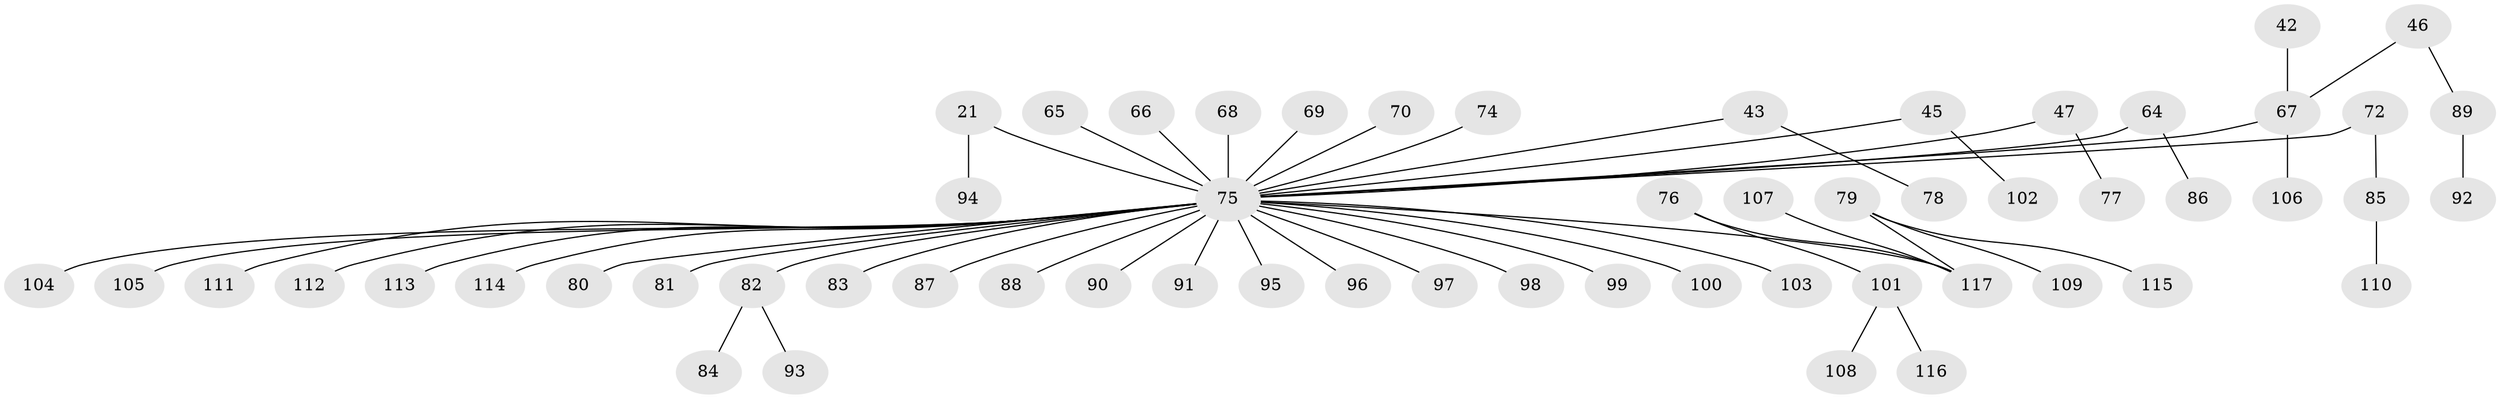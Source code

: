 // original degree distribution, {3: 0.15384615384615385, 8: 0.008547008547008548, 7: 0.017094017094017096, 6: 0.008547008547008548, 4: 0.07692307692307693, 1: 0.5213675213675214, 2: 0.20512820512820512, 5: 0.008547008547008548}
// Generated by graph-tools (version 1.1) at 2025/53/03/09/25 04:53:45]
// undirected, 58 vertices, 57 edges
graph export_dot {
graph [start="1"]
  node [color=gray90,style=filled];
  21;
  42;
  43;
  45;
  46;
  47;
  64;
  65;
  66;
  67 [super="+39"];
  68;
  69;
  70;
  72;
  74;
  75 [super="+71+58+40+49+44+51+59+52+55+57+73+60+61+56+53"];
  76;
  77;
  78;
  79;
  80;
  81;
  82;
  83;
  84;
  85;
  86;
  87;
  88;
  89;
  90;
  91;
  92;
  93;
  94;
  95;
  96;
  97;
  98;
  99;
  100;
  101;
  102;
  103;
  104;
  105;
  106;
  107;
  108;
  109;
  110;
  111;
  112;
  113;
  114;
  115;
  116;
  117 [super="+62"];
  21 -- 94;
  21 -- 75;
  42 -- 67;
  43 -- 78;
  43 -- 75;
  45 -- 102;
  45 -- 75;
  46 -- 89;
  46 -- 67;
  47 -- 77;
  47 -- 75;
  64 -- 86;
  64 -- 75;
  65 -- 75;
  66 -- 75;
  67 -- 106;
  67 -- 75;
  68 -- 75;
  69 -- 75;
  70 -- 75;
  72 -- 85;
  72 -- 75;
  74 -- 75;
  75 -- 81;
  75 -- 80;
  75 -- 83;
  75 -- 87;
  75 -- 88;
  75 -- 91;
  75 -- 95;
  75 -- 97;
  75 -- 98;
  75 -- 103;
  75 -- 104;
  75 -- 111;
  75 -- 112;
  75 -- 113;
  75 -- 117;
  75 -- 114;
  75 -- 105;
  75 -- 82;
  75 -- 96;
  75 -- 90;
  75 -- 100;
  75 -- 99;
  76 -- 101;
  76 -- 117;
  79 -- 109;
  79 -- 115;
  79 -- 117;
  82 -- 84;
  82 -- 93;
  85 -- 110;
  89 -- 92;
  101 -- 108;
  101 -- 116;
  107 -- 117;
}

